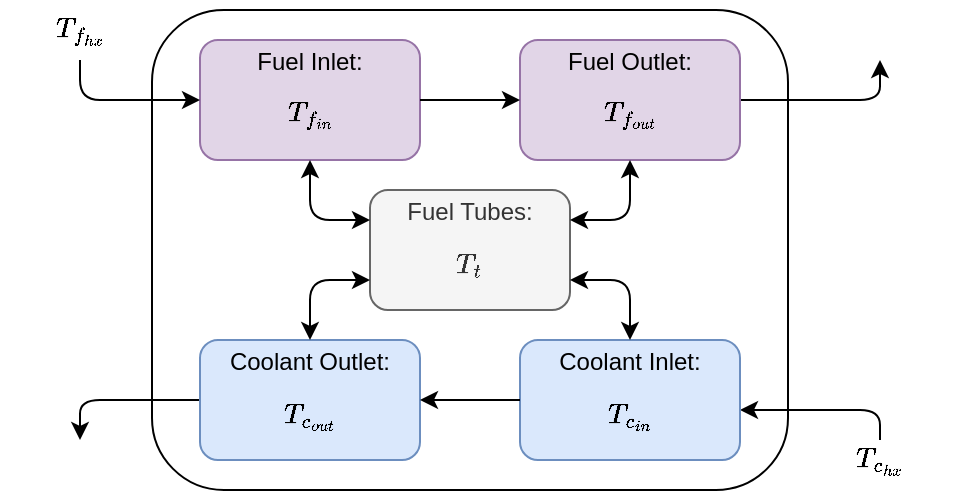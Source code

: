 <mxfile version="22.1.17" type="github">
  <diagram name="Page-1" id="iysN_2LWHAl4f9Z4SGd8">
    <mxGraphModel dx="1394" dy="774" grid="1" gridSize="10" guides="1" tooltips="1" connect="1" arrows="1" fold="1" page="1" pageScale="1" pageWidth="850" pageHeight="1100" math="1" shadow="0">
      <root>
        <mxCell id="0" />
        <mxCell id="1" parent="0" />
        <mxCell id="shUx7FzOw33gI_u7dY2l-1" value="" style="rounded=1;whiteSpace=wrap;html=1;fontSize=16;" parent="1" vertex="1">
          <mxGeometry x="276" y="155" width="318" height="240" as="geometry" />
        </mxCell>
        <mxCell id="shUx7FzOw33gI_u7dY2l-2" value="Fuel Inlet: $$T_{f_{in}}$$" style="rounded=1;whiteSpace=wrap;html=1;fillColor=#e1d5e7;strokeColor=#9673a6;" parent="1" vertex="1">
          <mxGeometry x="300" y="170" width="110" height="60" as="geometry" />
        </mxCell>
        <mxCell id="shUx7FzOw33gI_u7dY2l-8" value="Fuel Tubes: $$T_t$$" style="rounded=1;whiteSpace=wrap;html=1;fillColor=#f5f5f5;strokeColor=#666666;fontColor=#333333;" parent="1" vertex="1">
          <mxGeometry x="385" y="245" width="100" height="60" as="geometry" />
        </mxCell>
        <mxCell id="shUx7FzOw33gI_u7dY2l-26" value="" style="endArrow=classic;html=1;rounded=1;entryX=0;entryY=0.5;entryDx=0;entryDy=0;curved=0;strokeColor=#000000;fillColor=#0050ef;" parent="1" target="shUx7FzOw33gI_u7dY2l-2" edge="1">
          <mxGeometry width="50" height="50" relative="1" as="geometry">
            <mxPoint x="240" y="180" as="sourcePoint" />
            <mxPoint x="410" y="190" as="targetPoint" />
            <Array as="points">
              <mxPoint x="240" y="200" />
            </Array>
          </mxGeometry>
        </mxCell>
        <mxCell id="shUx7FzOw33gI_u7dY2l-28" value="" style="endArrow=classic;html=1;rounded=1;exitX=1;exitY=0.5;exitDx=0;exitDy=0;curved=0;" parent="1" source="shUx7FzOw33gI_u7dY2l-32" edge="1">
          <mxGeometry width="50" height="50" relative="1" as="geometry">
            <mxPoint x="570" y="195" as="sourcePoint" />
            <mxPoint x="640" y="180" as="targetPoint" />
            <Array as="points">
              <mxPoint x="640" y="200" />
            </Array>
          </mxGeometry>
        </mxCell>
        <mxCell id="shUx7FzOw33gI_u7dY2l-29" value="" style="endArrow=classic;html=1;rounded=1;entryX=1;entryY=0.5;entryDx=0;entryDy=0;curved=0;" parent="1" edge="1">
          <mxGeometry width="50" height="50" relative="1" as="geometry">
            <mxPoint x="640" y="370" as="sourcePoint" />
            <mxPoint x="570" y="355" as="targetPoint" />
            <Array as="points">
              <mxPoint x="640" y="355" />
            </Array>
          </mxGeometry>
        </mxCell>
        <mxCell id="shUx7FzOw33gI_u7dY2l-31" value="" style="endArrow=classic;html=1;rounded=1;exitX=0;exitY=0.5;exitDx=0;exitDy=0;curved=0;" parent="1" source="shUx7FzOw33gI_u7dY2l-35" edge="1">
          <mxGeometry width="50" height="50" relative="1" as="geometry">
            <mxPoint x="310" y="360" as="sourcePoint" />
            <mxPoint x="240" y="370" as="targetPoint" />
            <Array as="points">
              <mxPoint x="240" y="350" />
            </Array>
          </mxGeometry>
        </mxCell>
        <mxCell id="shUx7FzOw33gI_u7dY2l-32" value="Fuel Outlet: $$T_{f_{out}}$$" style="rounded=1;whiteSpace=wrap;html=1;fillColor=#e1d5e7;strokeColor=#9673a6;" parent="1" vertex="1">
          <mxGeometry x="460" y="170" width="110" height="60" as="geometry" />
        </mxCell>
        <mxCell id="shUx7FzOw33gI_u7dY2l-33" value="" style="endArrow=classic;html=1;rounded=1;exitX=1;exitY=0.5;exitDx=0;exitDy=0;entryX=0;entryY=0.5;entryDx=0;entryDy=0;" parent="1" source="shUx7FzOw33gI_u7dY2l-2" target="shUx7FzOw33gI_u7dY2l-32" edge="1">
          <mxGeometry width="50" height="50" relative="1" as="geometry">
            <mxPoint x="410" y="300" as="sourcePoint" />
            <mxPoint x="460" y="250" as="targetPoint" />
          </mxGeometry>
        </mxCell>
        <mxCell id="shUx7FzOw33gI_u7dY2l-35" value="Coolant Outlet: $$T_{c_{out}}$$" style="rounded=1;whiteSpace=wrap;html=1;fillColor=#dae8fc;strokeColor=#6c8ebf;" parent="1" vertex="1">
          <mxGeometry x="300" y="320" width="110" height="60" as="geometry" />
        </mxCell>
        <mxCell id="shUx7FzOw33gI_u7dY2l-36" value="Coolant Inlet: $$T_{c_{in}}$$" style="rounded=1;whiteSpace=wrap;html=1;fillColor=#dae8fc;strokeColor=#6c8ebf;" parent="1" vertex="1">
          <mxGeometry x="460" y="320" width="110" height="60" as="geometry" />
        </mxCell>
        <mxCell id="shUx7FzOw33gI_u7dY2l-38" value="" style="endArrow=classic;startArrow=classic;html=1;rounded=1;exitX=0.5;exitY=1;exitDx=0;exitDy=0;entryX=0;entryY=0.25;entryDx=0;entryDy=0;curved=0;" parent="1" source="shUx7FzOw33gI_u7dY2l-2" target="shUx7FzOw33gI_u7dY2l-8" edge="1">
          <mxGeometry width="50" height="50" relative="1" as="geometry">
            <mxPoint x="410" y="300" as="sourcePoint" />
            <mxPoint x="460" y="250" as="targetPoint" />
            <Array as="points">
              <mxPoint x="355" y="260" />
            </Array>
          </mxGeometry>
        </mxCell>
        <mxCell id="shUx7FzOw33gI_u7dY2l-39" value="" style="endArrow=classic;startArrow=classic;html=1;rounded=1;exitX=1;exitY=0.25;exitDx=0;exitDy=0;entryX=0.5;entryY=1;entryDx=0;entryDy=0;curved=0;" parent="1" source="shUx7FzOw33gI_u7dY2l-8" target="shUx7FzOw33gI_u7dY2l-32" edge="1">
          <mxGeometry width="50" height="50" relative="1" as="geometry">
            <mxPoint x="410" y="300" as="sourcePoint" />
            <mxPoint x="460" y="250" as="targetPoint" />
            <Array as="points">
              <mxPoint x="515" y="260" />
            </Array>
          </mxGeometry>
        </mxCell>
        <mxCell id="shUx7FzOw33gI_u7dY2l-40" value="" style="endArrow=classic;startArrow=classic;html=1;rounded=1;exitX=0.5;exitY=0;exitDx=0;exitDy=0;entryX=0;entryY=0.75;entryDx=0;entryDy=0;curved=0;" parent="1" source="shUx7FzOw33gI_u7dY2l-35" target="shUx7FzOw33gI_u7dY2l-8" edge="1">
          <mxGeometry width="50" height="50" relative="1" as="geometry">
            <mxPoint x="410" y="300" as="sourcePoint" />
            <mxPoint x="460" y="250" as="targetPoint" />
            <Array as="points">
              <mxPoint x="355" y="290" />
            </Array>
          </mxGeometry>
        </mxCell>
        <mxCell id="shUx7FzOw33gI_u7dY2l-41" value="" style="endArrow=classic;startArrow=classic;html=1;rounded=1;entryX=1;entryY=0.75;entryDx=0;entryDy=0;exitX=0.5;exitY=0;exitDx=0;exitDy=0;curved=0;" parent="1" source="shUx7FzOw33gI_u7dY2l-36" target="shUx7FzOw33gI_u7dY2l-8" edge="1">
          <mxGeometry width="50" height="50" relative="1" as="geometry">
            <mxPoint x="410" y="300" as="sourcePoint" />
            <mxPoint x="460" y="250" as="targetPoint" />
            <Array as="points">
              <mxPoint x="515" y="290" />
            </Array>
          </mxGeometry>
        </mxCell>
        <mxCell id="shUx7FzOw33gI_u7dY2l-42" value="" style="endArrow=classic;html=1;rounded=1;exitX=0;exitY=0.5;exitDx=0;exitDy=0;entryX=1;entryY=0.5;entryDx=0;entryDy=0;" parent="1" source="shUx7FzOw33gI_u7dY2l-36" target="shUx7FzOw33gI_u7dY2l-35" edge="1">
          <mxGeometry width="50" height="50" relative="1" as="geometry">
            <mxPoint x="410" y="300" as="sourcePoint" />
            <mxPoint x="460" y="250" as="targetPoint" />
          </mxGeometry>
        </mxCell>
        <mxCell id="shUx7FzOw33gI_u7dY2l-43" value="$$T_{f_{hx}}$$" style="text;html=1;strokeColor=none;fillColor=none;align=center;verticalAlign=middle;whiteSpace=wrap;rounded=1;" parent="1" vertex="1">
          <mxGeometry x="210" y="150" width="60" height="30" as="geometry" />
        </mxCell>
        <mxCell id="shUx7FzOw33gI_u7dY2l-44" value="$$T_{c_{hx}}$$" style="text;html=1;strokeColor=none;fillColor=none;align=center;verticalAlign=middle;whiteSpace=wrap;rounded=1;" parent="1" vertex="1">
          <mxGeometry x="610" y="365" width="60" height="30" as="geometry" />
        </mxCell>
      </root>
    </mxGraphModel>
  </diagram>
</mxfile>
